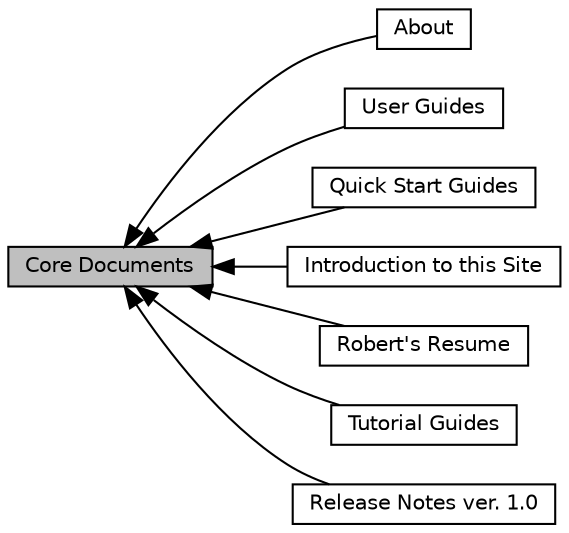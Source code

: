 digraph "Core Documents"
{
  edge [fontname="Helvetica",fontsize="10",labelfontname="Helvetica",labelfontsize="10"];
  node [fontname="Helvetica",fontsize="10",shape=record];
  rankdir=LR;
  Node0 [label="Core Documents",height=0.2,width=0.4,color="black", fillcolor="grey75", style="filled", fontcolor="black"];
  Node1 [label="About",height=0.2,width=0.4,color="black", fillcolor="white", style="filled",URL="$group__about.html"];
  Node4 [label="User Guides",height=0.2,width=0.4,color="black", fillcolor="white", style="filled",URL="$group___u_s_e_r___g_u_i_d_e.html"];
  Node5 [label="Quick Start Guides",height=0.2,width=0.4,color="black", fillcolor="white", style="filled",URL="$group___q_u_i_c_k___s_t_a_r_t___g_u_i_d_e.html"];
  Node2 [label="Introduction to this Site",height=0.2,width=0.4,color="black", fillcolor="white", style="filled",URL="$group__intro.html"];
  Node7 [label="Robert's Resume",height=0.2,width=0.4,color="black", fillcolor="white", style="filled",URL="$group__resume.html"];
  Node3 [label="Tutorial Guides",height=0.2,width=0.4,color="black", fillcolor="white", style="filled",URL="$group___t_u_t_o_r_i_a_l___g_u_i_d_e.html"];
  Node6 [label="Release Notes ver. 1.0",height=0.2,width=0.4,color="black", fillcolor="white", style="filled",URL="$group__release__notes.html"];
  Node0->Node1 [shape=plaintext, dir="back", style="solid"];
  Node0->Node2 [shape=plaintext, dir="back", style="solid"];
  Node0->Node3 [shape=plaintext, dir="back", style="solid"];
  Node0->Node4 [shape=plaintext, dir="back", style="solid"];
  Node0->Node5 [shape=plaintext, dir="back", style="solid"];
  Node0->Node6 [shape=plaintext, dir="back", style="solid"];
  Node0->Node7 [shape=plaintext, dir="back", style="solid"];
}
